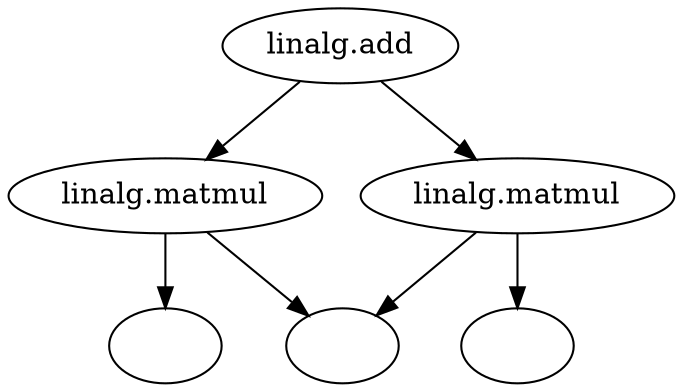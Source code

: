 digraph {
	0 [label="linalg.matmul", rows=3, columns=4];
	1 [label="", rows=3, columns=2];
	2 [label="", rows=2, columns=4];
	3 [label="linalg.matmul", rows=3, columns=4];
	5 [label="", rows=2, columns=4];
	6 [label="linalg.add", rows=3, columns=4];

	0 -> 1;
	0 -> 2;
	3 -> 1;
	3 -> 5;
	6 -> 0;
	6 -> 3;
}
